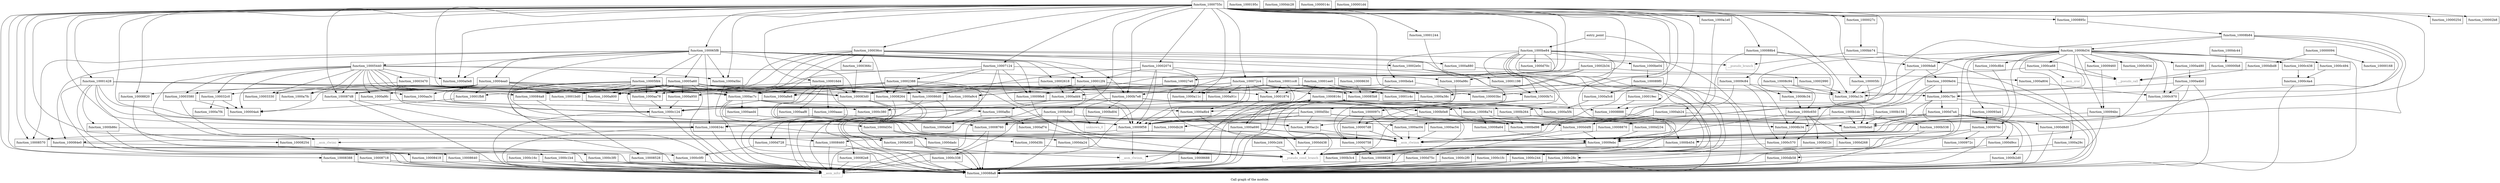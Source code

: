 digraph "Call graph of the module." {
  label="Call graph of the module.";
  node [shape=record];

  Node_function_10001874 [label="{function_10001874}"];
  Node_function_10000b7c [label="{function_10000b7c}"];
  Node_function_10001bd0 [label="{function_10001bd0}"];
  Node_function_10002074 [label="{function_10002074}"];
  Node_function_10001428 [label="{function_10001428}"];
  Node_function_10001c4c [label="{function_10001c4c}"];
  Node_function_10008570 [label="{function_10008570}"];
  Node_function_10001ee0 [label="{function_10001ee0}"];
  Node_function_100016d4 [label="{function_100016d4}"];
  Node_function_100027e0 [label="{function_100027e0}"];
  Node_function_10001244 [label="{function_10001244}"];
  Node_function_100019ec [label="{function_100019ec}"];
  Node_function_10002388 [label="{function_10002388}"];
  Node_function_10002618 [label="{function_10002618}"];
  Node_function_10001fb8 [label="{function_10001fb8}"];
  Node_function_10002990 [label="{function_10002990}"];
  Node_function_1000195c [label="{function_1000195c}"];
  Node_function_100012f4 [label="{function_100012f4}"];
  Node_function_10001cc8 [label="{function_10001cc8}"];
  Node_function_1000a4b0 [label="{function_1000a4b0}"];
  Node_function_1000a5bc [label="{function_1000a5bc}"];
  Node_function_1000a5c8 [label="{function_1000a5c8}"];
  Node_function_1000a5f4 [label="{function_1000a5f4}"];
  Node_function_1000a690 [label="{function_1000a690}"];
  Node_function_1000a7f4 [label="{function_1000a7f4}"];
  Node_function_1000a7fc [label="{function_1000a7fc}"];
  Node_function_1000a800 [label="{function_1000a800}"];
  Node_function_1000a804 [label="{function_1000a804}"];
  Node_function_1000a880 [label="{function_1000a880}"];
  Node_function_1000a8b4 [label="{function_1000a8b4}"];
  Node_function_1000a8e8 [label="{function_1000a8e8}"];
  Node_function_1000a91c [label="{function_1000a91c}"];
  Node_function_1000a950 [label="{function_1000a950}"];
  Node_function_1000a98c [label="{function_1000a98c}"];
  Node_function_1000a9c4 [label="{function_1000a9c4}"];
  Node_function_1000a9fc [label="{function_1000a9fc}"];
  Node_function_1000aa3c [label="{function_1000aa3c}"];
  Node_function_1000aa78 [label="{function_1000aa78}"];
  Node_function_1000aaac [label="{function_1000aaac}"];
  Node_function_1000aaf8 [label="{function_1000aaf8}"];
  Node_function_1000ab24 [label="{function_1000ab24}"];
  Node_function_1000ac2c [label="{function_1000ac2c}"];
  Node_function_1000ac54 [label="{function_1000ac54}"];
  Node_function_1000ac7c [label="{function_1000ac7c}"];
  Node_function_1000add4 [label="{function_1000add4}"];
  Node_function_1000aed4 [label="{function_1000aed4}"];
  Node_function_1000af74 [label="{function_1000af74}"];
  Node_function_1000afa0 [label="{function_1000afa0}"];
  Node_function_1000afbc [label="{function_1000afbc}"];
  Node_function_1000b0e8 [label="{function_1000b0e8}"];
  Node_function_1000b158 [label="{function_1000b158}"];
  Node_function_1000b1dc [label="{function_1000b1dc}"];
  Node_function_1000b264 [label="{function_1000b264}"];
  Node_function_1000b2d0 [label="{function_1000b2d0}"];
  Node_function_1000b3c4 [label="{function_1000b3c4}"];
  Node_function_1000b454 [label="{function_1000b454}"];
  Node_function_1000b538 [label="{function_1000b538}"];
  Node_function_1000b620 [label="{function_1000b620}"];
  Node_function_1000b7e8 [label="{function_1000b7e8}"];
  Node_function_1000b86c [label="{function_1000b86c}"];
  Node_function_1000b9a0 [label="{function_1000b9a0}"];
  Node_function_1000bb74 [label="{function_1000bb74}"];
  Node_function_1000bd04 [label="{function_1000bd04}"];
  Node_function_1000bd98 [label="{function_1000bd98}"];
  Node_function_1000bda0 [label="{function_1000bda0}"];
  Node_function_1000bda4 [label="{function_1000bda4}"];
  Node_function_1000be04 [label="{function_1000be04}"];
  Node_function_1000be84 [label="{function_1000be84}"];
  Node_function_1000c0f0 [label="{function_1000c0f0}"];
  Node_function_1000c124 [label="{function_1000c124}"];
  Node_function_1000c16c [label="{function_1000c16c}"];
  Node_function_1000c1b4 [label="{function_1000c1b4}"];
  Node_function_1000c1fc [label="{function_1000c1fc}"];
  Node_function_1000c244 [label="{function_1000c244}"];
  Node_function_1000c28c [label="{function_1000c28c}"];
  Node_function_1000c2d4 [label="{function_1000c2d4}"];
  Node_function_1000c2f0 [label="{function_1000c2f0}"];
  Node_function_1000c338 [label="{function_1000c338}"];
  Node_function_1000c380 [label="{function_1000c380}"];
  Node_function_1000c3f0 [label="{function_1000c3f0}"];
  Node_function_1000c438 [label="{function_1000c438}"];
  Node_function_1000c494 [label="{function_1000c494}"];
  Node_function_1000c4a4 [label="{function_1000c4a4}"];
  Node_function_1000c570 [label="{function_1000c570}"];
  Node_function_1000c650 [label="{function_1000c650}"];
  Node_function_1000c7bc [label="{function_1000c7bc}"];
  Node_function_1000c8b4 [label="{function_1000c8b4}"];
  Node_function_1000c934 [label="{function_1000c934}"];
  Node_function_1000c970 [label="{function_1000c970}"];
  Node_function_1000ca68 [label="{function_1000ca68}"];
  Node_function_1000d12c [label="{function_1000d12c}"];
  Node_function_1000d234 [label="{function_1000d234}"];
  Node_function_1000d268 [label="{function_1000d268}"];
  Node_function_1000d35c [label="{function_1000d35c}"];
  Node_function_1000d3fc [label="{function_1000d3fc}"];
  Node_function_1000d438 [label="{function_1000d438}"];
  Node_function_1000d4f8 [label="{function_1000d4f8}"];
  Node_function_1000d5bc [label="{function_1000d5bc}"];
  Node_function_1000d70c [label="{function_1000d70c}"];
  Node_function_1000d728 [label="{function_1000d728}"];
  Node_function_1000d75c [label="{function_1000d75c}"];
  Node_function_1000d7a4 [label="{function_1000d7a4}"];
  Node_function_1000d8d0 [label="{function_1000d8d0}"];
  Node_function_1000d9cc [label="{function_1000d9cc}"];
  Node_function_1000da24 [label="{function_1000da24}"];
  Node_function_1000dadc [label="{function_1000dadc}"];
  Node_function_1000db28 [label="{function_1000db28}"];
  Node_function_1000db58 [label="{function_1000db58}"];
  Node_function_1000dbd8 [label="{function_1000dbd8}"];
  Node_function_1000dc28 [label="{function_1000dc28}"];
  Node_function_1000dc44 [label="{function_1000dc44}"];
  Node___asm_rlwinm [color="gray50", fontcolor="gray50", label="{__asm_rlwinm}"];
  Node___asm_rlwinm_ [color="gray50", fontcolor="gray50", label="{__asm_rlwinm_}"];
  Node___asm_rlwimi [color="gray50", fontcolor="gray50", label="{__asm_rlwimi}"];
  Node___asm_mfcr [color="gray50", fontcolor="gray50", label="{__asm_mfcr}"];
  Node___asm_cror [color="gray50", fontcolor="gray50", label="{__asm_cror}"];
  Node_unknown_0 [color="gray50", fontcolor="gray50", label="{unknown_0}"];
  Node_function_10002b34 [label="{function_10002b34}"];
  Node_function_10002e0c [label="{function_10002e0c}"];
  Node_function_100032c0 [label="{function_100032c0}"];
  Node_function_10003330 [label="{function_10003330}"];
  Node_function_10003470 [label="{function_10003470}"];
  Node_function_10003580 [label="{function_10003580}"];
  Node_function_1000366c [label="{function_1000366c}"];
  Node_function_100036cc [label="{function_100036cc}"];
  Node_function_10004ea0 [label="{function_10004ea0}"];
  Node_function_10005440 [label="{function_10005440}"];
  Node_function_10005a60 [label="{function_10005a60}"];
  Node_function_10005fd4 [label="{function_10005fd4}"];
  Node_function_100065f8 [label="{function_100065f8}"];
  Node_function_10007124 [label="{function_10007124}"];
  Node_function_100072c4 [label="{function_100072c4}"];
  Node_function_1000755c [label="{function_1000755c}"];
  Node_function_1000816c [label="{function_1000816c}"];
  Node_function_10008254 [label="{function_10008254}"];
  Node_function_10008264 [label="{function_10008264}"];
  Node_function_100082e8 [label="{function_100082e8}"];
  Node_function_1000834c [label="{function_1000834c}"];
  Node_function_10008388 [label="{function_10008388}"];
  Node_function_100083d0 [label="{function_100083d0}"];
  Node_function_10008418 [label="{function_10008418}"];
  Node_function_10008460 [label="{function_10008460}"];
  Node_function_100084a8 [label="{function_100084a8}"];
  Node_function_100084e0 [label="{function_100084e0}"];
  Node_function_10008528 [label="{function_10008528}"];
  Node_function_1000ac04 [label="{function_1000ac04}"];
  Node_function_100085b8 [label="{function_100085b8}"];
  Node_function_10008630 [label="{function_10008630}"];
  Node_function_10008640 [label="{function_10008640}"];
  Node_function_10008688 [label="{function_10008688}"];
  Node_function_100086d0 [label="{function_100086d0}"];
  Node_function_10008718 [label="{function_10008718}"];
  Node_function_10008760 [label="{function_10008760}"];
  Node_function_100087d8 [label="{function_100087d8}"];
  Node_function_10008820 [label="{function_10008820}"];
  Node_function_10008828 [label="{function_10008828}"];
  Node_function_10008870 [label="{function_10008870}"];
  Node_function_10008888 [label="{function_10008888}"];
  Node_function_100088a8 [label="{function_100088a8}"];
  Node_function_100088b4 [label="{function_100088b4}"];
  Node_function_1000895c [label="{function_1000895c}"];
  Node_function_100089f0 [label="{function_100089f0}"];
  Node_function_10008a64 [label="{function_10008a64}"];
  Node_function_10008a74 [label="{function_10008a74}"];
  Node_function_10008b34 [label="{function_10008b34}"];
  Node_function_10008b84 [label="{function_10008b84}"];
  Node_function_10008c34 [label="{function_10008c34}"];
  Node_function_10008c94 [label="{function_10008c94}"];
  Node_function_10008d34 [label="{function_10008d34}"];
  Node_function_100093a4 [label="{function_100093a4}"];
  Node_function_10009460 [label="{function_10009460}"];
  Node_function_100094bc [label="{function_100094bc}"];
  Node_function_1000972c [label="{function_1000972c}"];
  Node_function_1000976c [label="{function_1000976c}"];
  Node_function_10009c84 [label="{function_10009c84}"];
  Node_function_10009da8 [label="{function_10009da8}"];
  Node_function_10009e04 [label="{function_10009e04}"];
  Node_function_10009ebc [label="{function_10009ebc}"];
  Node_function_10009f58 [label="{function_10009f58}"];
  Node_function_10009fe8 [label="{function_10009fe8}"];
  Node_function_1000a0e8 [label="{function_1000a0e8}"];
  Node_function_1000a11c [label="{function_1000a11c}"];
  Node_function_1000a13c [label="{function_1000a13c}"];
  Node_function_1000a1e0 [label="{function_1000a1e0}"];
  Node_function_1000a29c [label="{function_1000a29c}"];
  Node_function_1000a38c [label="{function_1000a38c}"];
  Node_function_1000a480 [label="{function_1000a480}"];
  Node___pseudo_call [color="gray50", fontcolor="gray50", label="{__pseudo_call}"];
  Node___pseudo_branch [color="gray50", fontcolor="gray50", label="{__pseudo_branch}"];
  Node___pseudo_cond_branch [color="gray50", fontcolor="gray50", label="{__pseudo_cond_branch}"];
  Node_function_10000094 [label="{function_10000094}"];
  Node_function_100000b8 [label="{function_100000b8}"];
  Node_function_1000014c [label="{function_1000014c}"];
  Node_function_10000168 [label="{function_10000168}"];
  Node_function_100001d4 [label="{function_100001d4}"];
  Node_entry_point [label="{entry_point}"];
  Node_function_10000254 [label="{function_10000254}"];
  Node_function_1000027c [label="{function_1000027c}"];
  Node_function_100002b8 [label="{function_100002b8}"];
  Node_function_100003bc [label="{function_100003bc}"];
  Node_function_100004a4 [label="{function_100004a4}"];
  Node_function_100005fc [label="{function_100005fc}"];
  Node_function_10000758 [label="{function_10000758}"];
  Node_function_100007d8 [label="{function_100007d8}"];
  Node_function_10001198 [label="{function_10001198}"];
  Node_function_1000097c [label="{function_1000097c}"];
  Node_function_10001874 -> Node_function_10008688;
  Node_function_10000b7c -> Node_function_10000758;
  Node_function_10000b7c -> Node_function_100007d8;
  Node_function_10000b7c -> Node_function_1000097c;
  Node_function_10001bd0 -> Node_function_1000a8b4;
  Node_function_10002074 -> Node_function_100012f4;
  Node_function_10002074 -> Node_function_1000a98c;
  Node_function_10002074 -> Node___asm_rlwinm;
  Node_function_10002074 -> Node___asm_mfcr;
  Node_function_10002074 -> Node_function_100086d0;
  Node_function_10002074 -> Node_function_10009f58;
  Node_function_10001428 -> Node_function_1000ac7c;
  Node_function_10001428 -> Node_function_1000b86c;
  Node_function_10001428 -> Node_function_10008254;
  Node_function_10001428 -> Node_function_1000834c;
  Node_function_10001428 -> Node_function_100083d0;
  Node_function_10001428 -> Node_function_10008418;
  Node_function_10001428 -> Node_function_100084a8;
  Node_function_10001428 -> Node_function_10008640;
  Node_function_10001428 -> Node_function_10009f58;
  Node_function_10001c4c -> Node_function_10008888;
  Node_function_10008570 -> Node___asm_mfcr;
  Node_function_10008570 -> Node_function_100088a8;
  Node_function_10001ee0 -> Node_function_10001874;
  Node_function_10001ee0 -> Node_function_10001c4c;
  Node_function_10001ee0 -> Node_function_100083d0;
  Node_function_10001ee0 -> Node_function_100085b8;
  Node_function_10001ee0 -> Node_function_10009f58;
  Node_function_10001ee0 -> Node_function_1000a38c;
  Node_function_100016d4 -> Node_function_1000aaac;
  Node_function_100016d4 -> Node_function_1000aaf8;
  Node_function_100016d4 -> Node___asm_rlwinm;
  Node_function_100016d4 -> Node_function_100083d0;
  Node_function_100016d4 -> Node_function_10008760;
  Node_function_100016d4 -> Node_function_10008820;
  Node_function_100016d4 -> Node_function_100088a8;
  Node_function_100027e0 -> Node_function_1000a9c4;
  Node_function_10001244 -> Node_function_10000b7c;
  Node_function_100019ec -> Node_function_100019ec;
  Node_function_100019ec -> Node_function_10008888;
  Node_function_10002388 -> Node_function_10001bd0;
  Node_function_10002388 -> Node_function_1000a800;
  Node_function_10002388 -> Node_function_1000a8e8;
  Node_function_10002388 -> Node_function_1000a950;
  Node_function_10002388 -> Node___asm_rlwinm;
  Node_function_10002388 -> Node_function_10008264;
  Node_function_10002388 -> Node_function_100086d0;
  Node_function_10002388 -> Node_function_100088a8;
  Node_function_10002618 -> Node_function_1000ac7c;
  Node_function_10002618 -> Node_function_1000add4;
  Node_function_10002618 -> Node_function_10008460;
  Node_function_10001fb8 -> Node_function_100004a4;
  Node_function_10002990 -> Node_function_1000a13c;
  Node_function_100012f4 -> Node_function_10000b7c;
  Node_function_100012f4 -> Node_function_1000a9c4;
  Node_function_100012f4 -> Node_function_1000ac7c;
  Node_function_100012f4 -> Node_function_1000add4;
  Node_function_100012f4 -> Node_function_10009f58;
  Node_function_100012f4 -> Node_function_1000a13c;
  Node_function_10001cc8 -> Node_function_10001874;
  Node_function_10001cc8 -> Node_function_10001c4c;
  Node_function_10001cc8 -> Node_function_100083d0;
  Node_function_10001cc8 -> Node_function_100085b8;
  Node_function_10001cc8 -> Node_function_10009f58;
  Node_function_10001cc8 -> Node_function_10009fe8;
  Node_function_10001cc8 -> Node_function_1000a11c;
  Node_function_10001cc8 -> Node_function_1000a13c;
  Node_function_10001cc8 -> Node_function_1000a38c;
  Node_function_1000a4b0 -> Node_function_1000c970;
  Node_function_1000a4b0 -> Node_function_100088a8;
  Node_function_1000a4b0 -> Node_function_10009ebc;
  Node_function_1000a4b0 -> Node_function_1000a13c;
  Node_function_1000a5bc -> Node_function_1000d35c;
  Node_function_1000a5c8 -> Node_function_1000a5f4;
  Node_function_1000a5f4 -> Node_function_1000d234;
  Node_function_1000a5f4 -> Node_function_1000816c;
  Node_function_1000a5f4 -> Node_function_10009f58;
  Node_function_1000a690 -> Node___asm_rlwinm;
  Node_function_1000a690 -> Node_function_1000816c;
  Node_function_1000a690 -> Node_function_100088a8;
  Node_function_1000a690 -> Node_function_10009ebc;
  Node_function_1000a804 -> Node_function_1000c970;
  Node_function_1000a880 -> Node_function_1000a804;
  Node_function_1000a8b4 -> Node_function_1000d438;
  Node_function_1000a8e8 -> Node_function_1000c124;
  Node_function_1000a91c -> Node_function_1000c124;
  Node_function_1000a950 -> Node_function_1000c124;
  Node_function_1000a98c -> Node_function_1000c124;
  Node_function_1000a9c4 -> Node_function_1000c124;
  Node_function_1000a9fc -> Node_function_1000c124;
  Node_function_1000aa3c -> Node_function_1000c124;
  Node_function_1000aa78 -> Node_function_1000c124;
  Node_function_1000aaac -> Node_function_1000ac2c;
  Node_function_1000aaac -> Node_function_100088a8;
  Node_function_1000aaf8 -> Node_function_10009f58;
  Node_function_1000ab24 -> Node_function_1000ac2c;
  Node_function_1000ab24 -> Node_function_1000d4f8;
  Node_function_1000ab24 -> Node_function_1000ac04;
  Node_function_1000ab24 -> Node_function_100088a8;
  Node_function_1000ac2c -> Node___asm_rlwinm;
  Node_function_1000ac54 -> Node___asm_rlwinm;
  Node_function_1000ac7c -> Node_function_1000aed4;
  Node_function_1000ac7c -> Node_function_1000afbc;
  Node_function_1000ac7c -> Node_function_1000bd98;
  Node_function_1000ac7c -> Node_function_1000c380;
  Node_function_1000ac7c -> Node___asm_rlwinm;
  Node_function_1000ac7c -> Node_function_100088a8;
  Node_function_1000add4 -> Node_function_1000afbc;
  Node_function_1000add4 -> Node_function_1000bd98;
  Node_function_1000add4 -> Node_function_1000c380;
  Node_function_1000aed4 -> Node___asm_rlwinm;
  Node_function_1000af74 -> Node___pseudo_cond_branch;
  Node_function_1000afbc -> Node_function_1000af74;
  Node_function_1000afbc -> Node_function_1000afa0;
  Node_function_1000b0e8 -> Node_function_1000b3c4;
  Node_function_1000b0e8 -> Node_function_1000bd98;
  Node_function_1000b0e8 -> Node_function_1000bda0;
  Node_function_1000b158 -> Node_function_1000b2d0;
  Node_function_1000b158 -> Node_function_1000bd98;
  Node_function_1000b158 -> Node_function_1000bda0;
  Node_function_1000b1dc -> Node_function_1000b538;
  Node_function_1000b1dc -> Node_function_1000bd98;
  Node_function_1000b1dc -> Node_function_1000bda0;
  Node_function_1000b264 -> Node_function_1000b454;
  Node_function_1000b264 -> Node_function_1000bd98;
  Node_function_1000b264 -> Node_function_1000bda0;
  Node_function_1000b2d0 -> Node_function_100088a8;
  Node_function_1000b454 -> Node_function_1000b3c4;
  Node_function_1000b538 -> Node_function_1000b454;
  Node_function_1000b538 -> Node_function_100088a8;
  Node_function_1000b620 -> Node___asm_rlwinm_;
  Node_function_1000b620 -> Node_function_100088a8;
  Node_function_1000b7e8 -> Node_function_1000bd04;
  Node_function_1000b7e8 -> Node_function_1000bd98;
  Node_function_1000b7e8 -> Node_function_1000bda0;
  Node_function_1000b7e8 -> Node_unknown_0;
  Node_function_1000b7e8 -> Node_function_1000834c;
  Node_function_1000b7e8 -> Node_function_10008a74;
  Node_function_1000b86c -> Node_function_1000c1b4;
  Node_function_1000b86c -> Node___asm_rlwinm;
  Node_function_1000b9a0 -> Node_function_1000ac2c;
  Node_function_1000b9a0 -> Node_function_1000c338;
  Node_function_1000b9a0 -> Node_function_1000d4f8;
  Node_function_1000b9a0 -> Node___asm_rlwinm;
  Node_function_1000b9a0 -> Node___asm_mfcr;
  Node_function_1000b9a0 -> Node_function_1000ac04;
  Node_function_1000b9a0 -> Node_function_10008760;
  Node_function_1000b9a0 -> Node_function_100088a8;
  Node_function_1000bb74 -> Node_function_100088a8;
  Node_function_1000bb74 -> Node___pseudo_branch;
  Node_function_1000bd04 -> Node_unknown_0;
  Node_function_1000bda4 -> Node_function_1000d5bc;
  Node_function_1000bda4 -> Node_function_10008264;
  Node_function_1000bda4 -> Node_function_100085b8;
  Node_function_1000be04 -> Node_function_100089f0;
  Node_function_1000be84 -> Node_function_1000b7e8;
  Node_function_1000be84 -> Node_function_1000bda4;
  Node_function_1000be84 -> Node_function_1000be04;
  Node_function_1000be84 -> Node_function_1000c1fc;
  Node_function_1000be84 -> Node_function_1000c244;
  Node_function_1000be84 -> Node_function_1000c28c;
  Node_function_1000be84 -> Node_function_1000c2f0;
  Node_function_1000be84 -> Node_function_1000d70c;
  Node_function_1000be84 -> Node_function_100088a8;
  Node_function_1000be84 -> Node_function_10009ebc;
  Node_function_1000be84 -> Node_function_10009f58;
  Node_function_1000be84 -> Node___pseudo_call;
  Node_function_1000c0f0 -> Node_function_100088a8;
  Node_function_1000c124 -> Node___asm_mfcr;
  Node_function_1000c124 -> Node_function_100088a8;
  Node_function_1000c16c -> Node___asm_mfcr;
  Node_function_1000c16c -> Node_function_100088a8;
  Node_function_1000c1b4 -> Node___asm_mfcr;
  Node_function_1000c1b4 -> Node_function_100088a8;
  Node_function_1000c1fc -> Node___asm_mfcr;
  Node_function_1000c1fc -> Node_function_100088a8;
  Node_function_1000c244 -> Node___asm_mfcr;
  Node_function_1000c244 -> Node_function_100088a8;
  Node_function_1000c28c -> Node___asm_mfcr;
  Node_function_1000c28c -> Node_function_100088a8;
  Node_function_1000c2d4 -> Node___pseudo_cond_branch;
  Node_function_1000c2f0 -> Node___asm_mfcr;
  Node_function_1000c2f0 -> Node_function_100088a8;
  Node_function_1000c338 -> Node___asm_mfcr;
  Node_function_1000c338 -> Node_function_100088a8;
  Node_function_1000c380 -> Node_function_1000d728;
  Node_function_1000c3f0 -> Node___asm_mfcr;
  Node_function_1000c3f0 -> Node_function_100088a8;
  Node_function_1000c438 -> Node_function_1000c4a4;
  Node_function_1000c494 -> Node_function_1000c4a4;
  Node_function_1000c4a4 -> Node_function_100088a8;
  Node_function_1000c570 -> Node_function_10008828;
  Node_function_1000c650 -> Node_function_1000c570;
  Node_function_1000c650 -> Node_function_1000d12c;
  Node_function_1000c650 -> Node_function_1000d268;
  Node_function_1000c650 -> Node_function_10008b34;
  Node_function_1000c650 -> Node_function_10009ebc;
  Node_function_1000c7bc -> Node_function_1000d7a4;
  Node_function_1000c7bc -> Node___asm_rlwinm;
  Node_function_1000c7bc -> Node___asm_mfcr;
  Node_function_1000c7bc -> Node_function_100088a8;
  Node_function_1000c8b4 -> Node___asm_rlwinm;
  Node_function_1000ca68 -> Node___asm_cror;
  Node_function_1000ca68 -> Node_function_10009f58;
  Node_function_1000ca68 -> Node___pseudo_call;
  Node_function_1000d12c -> Node___pseudo_cond_branch;
  Node_function_1000d234 -> Node_function_10009ebc;
  Node_function_1000d268 -> Node___pseudo_cond_branch;
  Node_function_1000d35c -> Node_function_1000d3fc;
  Node_function_1000d35c -> Node_function_1000da24;
  Node_function_1000d35c -> Node_function_1000dadc;
  Node_function_1000d3fc -> Node___pseudo_cond_branch;
  Node_function_1000d438 -> Node___pseudo_cond_branch;
  Node_function_1000d4f8 -> Node_function_1000d75c;
  Node_function_1000d4f8 -> Node_function_10009ebc;
  Node_function_1000d5bc -> Node_function_1000ac2c;
  Node_function_1000d5bc -> Node_function_1000bd98;
  Node_function_1000d5bc -> Node_function_1000d4f8;
  Node_function_1000d5bc -> Node_function_1000db28;
  Node_function_1000d5bc -> Node_function_1000834c;
  Node_function_1000d5bc -> Node_function_10008760;
  Node_function_1000d5bc -> Node_function_10009f58;
  Node_function_1000d5bc -> Node___pseudo_cond_branch;
  Node_function_1000d728 -> Node_function_1000c0f0;
  Node_function_1000d728 -> Node___pseudo_cond_branch;
  Node_function_1000d75c -> Node___asm_mfcr;
  Node_function_1000d75c -> Node_function_100088a8;
  Node_function_1000d7a4 -> Node_function_1000bd98;
  Node_function_1000d7a4 -> Node_function_1000bda0;
  Node_function_1000d7a4 -> Node_function_1000d8d0;
  Node_function_1000d7a4 -> Node_function_1000d9cc;
  Node_function_1000d7a4 -> Node_function_100088a8;
  Node_function_1000d7a4 -> Node_function_10008b34;
  Node_function_1000d8d0 -> Node_function_100088a8;
  Node_function_1000d9cc -> Node_function_1000db58;
  Node_function_1000da24 -> Node___pseudo_cond_branch;
  Node_function_1000db28 -> Node_function_10008570;
  Node_function_1000db28 -> Node_function_100084e0;
  Node_function_1000db58 -> Node___asm_mfcr;
  Node_function_1000db58 -> Node_function_100088a8;
  Node_function_1000dbd8 -> Node___pseudo_call;
  Node_function_1000dc44 -> Node_function_100000b8;
  Node_function_10002b34 -> Node_function_100027e0;
  Node_function_10002b34 -> Node_function_10002990;
  Node_function_10002b34 -> Node_function_1000a98c;
  Node_function_10002b34 -> Node_function_100086d0;
  Node_function_10002b34 -> Node_function_1000a38c;
  Node_function_10002e0c -> Node_function_1000a8b4;
  Node_function_10002e0c -> Node_function_1000b0e8;
  Node_function_10002e0c -> Node_function_10001198;
  Node_function_100032c0 -> Node_function_1000a7f4;
  Node_function_100032c0 -> Node_function_100004a4;
  Node_function_10003470 -> Node_function_1000a800;
  Node_function_10003470 -> Node_function_1000ac7c;
  Node_function_10003470 -> Node_function_1000add4;
  Node_function_10003470 -> Node_function_10003330;
  Node_function_10003580 -> Node___asm_rlwimi;
  Node_function_10003580 -> Node_function_100004a4;
  Node_function_1000366c -> Node_function_100083d0;
  Node_function_100036cc -> Node_function_1000a800;
  Node_function_100036cc -> Node_function_1000a8e8;
  Node_function_100036cc -> Node_function_1000aa78;
  Node_function_100036cc -> Node_function_1000ac7c;
  Node_function_100036cc -> Node_function_10002e0c;
  Node_function_100036cc -> Node_function_1000366c;
  Node_function_100036cc -> Node_function_10008264;
  Node_function_100036cc -> Node_function_100084a8;
  Node_function_100036cc -> Node_function_100088a8;
  Node_function_100036cc -> Node_function_10009f58;
  Node_function_100036cc -> Node___pseudo_branch;
  Node_function_10004ea0 -> Node_function_10001bd0;
  Node_function_10004ea0 -> Node_function_10001fb8;
  Node_function_10004ea0 -> Node_function_1000a7fc;
  Node_function_10004ea0 -> Node_function_1000a800;
  Node_function_10004ea0 -> Node_function_1000a9fc;
  Node_function_10004ea0 -> Node_function_1000aa3c;
  Node_function_10004ea0 -> Node_function_1000aa78;
  Node_function_10004ea0 -> Node_function_1000ac7c;
  Node_function_10004ea0 -> Node_function_1000b0e8;
  Node_function_10004ea0 -> Node_function_1000b264;
  Node_function_10004ea0 -> Node_function_100032c0;
  Node_function_10004ea0 -> Node_function_10003330;
  Node_function_10004ea0 -> Node_function_10003580;
  Node_function_10004ea0 -> Node_function_100087d8;
  Node_function_10004ea0 -> Node_function_10009f58;
  Node_function_10004ea0 -> Node_function_100003bc;
  Node_function_10004ea0 -> Node_function_100004a4;
  Node_function_10005440 -> Node_function_10001bd0;
  Node_function_10005440 -> Node_function_100012f4;
  Node_function_10005440 -> Node_function_1000a5bc;
  Node_function_10005440 -> Node_function_1000a7fc;
  Node_function_10005440 -> Node_function_1000a800;
  Node_function_10005440 -> Node_function_1000a9fc;
  Node_function_10005440 -> Node_function_1000aa3c;
  Node_function_10005440 -> Node_function_1000aa78;
  Node_function_10005440 -> Node___asm_rlwimi;
  Node_function_10005440 -> Node_function_100032c0;
  Node_function_10005440 -> Node_function_10003330;
  Node_function_10005440 -> Node_function_10003470;
  Node_function_10005440 -> Node_function_10003580;
  Node_function_10005440 -> Node_function_100087d8;
  Node_function_10005440 -> Node_function_1000a0e8;
  Node_function_10005440 -> Node_function_100004a4;
  Node_function_10005a60 -> Node_function_10001bd0;
  Node_function_10005a60 -> Node_function_10001fb8;
  Node_function_10005a60 -> Node_function_1000a800;
  Node_function_10005a60 -> Node_function_1000a8e8;
  Node_function_10005a60 -> Node_function_1000a950;
  Node_function_10005a60 -> Node_function_1000a9c4;
  Node_function_10005a60 -> Node_function_1000aa78;
  Node_function_10005a60 -> Node_function_1000ac7c;
  Node_function_10005a60 -> Node_function_10008264;
  Node_function_10005a60 -> Node_function_100083d0;
  Node_function_10005a60 -> Node_function_100084a8;
  Node_function_10005a60 -> Node_function_100086d0;
  Node_function_10005a60 -> Node_function_100087d8;
  Node_function_10005a60 -> Node_function_100088a8;
  Node_function_10005a60 -> Node_function_10009f58;
  Node_function_10005fd4 -> Node_function_10001bd0;
  Node_function_10005fd4 -> Node_function_1000a800;
  Node_function_10005fd4 -> Node_function_1000a8e8;
  Node_function_10005fd4 -> Node_function_1000a950;
  Node_function_10005fd4 -> Node_function_1000aa78;
  Node_function_10005fd4 -> Node_function_1000ac7c;
  Node_function_10005fd4 -> Node_function_10008264;
  Node_function_10005fd4 -> Node_function_100083d0;
  Node_function_10005fd4 -> Node_function_100084a8;
  Node_function_10005fd4 -> Node_function_100086d0;
  Node_function_10005fd4 -> Node_function_100087d8;
  Node_function_10005fd4 -> Node_function_100088a8;
  Node_function_10005fd4 -> Node_function_10009f58;
  Node_function_100065f8 -> Node_function_10008570;
  Node_function_100065f8 -> Node_function_10002618;
  Node_function_100065f8 -> Node_function_100012f4;
  Node_function_100065f8 -> Node_function_1000a5bc;
  Node_function_100065f8 -> Node_function_1000a880;
  Node_function_100065f8 -> Node_function_1000b620;
  Node_function_100065f8 -> Node_function_1000b7e8;
  Node_function_100065f8 -> Node_function_10004ea0;
  Node_function_100065f8 -> Node_function_10005440;
  Node_function_100065f8 -> Node_function_10005a60;
  Node_function_100065f8 -> Node_function_10005fd4;
  Node_function_100065f8 -> Node_function_1000834c;
  Node_function_100065f8 -> Node_function_100083d0;
  Node_function_100065f8 -> Node_function_100084e0;
  Node_function_100065f8 -> Node_function_10009fe8;
  Node_function_100065f8 -> Node_function_1000a0e8;
  Node_function_10007124 -> Node_function_10002388;
  Node_function_10007124 -> Node_function_1000aa78;
  Node_function_10007124 -> Node_function_1000b620;
  Node_function_10007124 -> Node_function_100083d0;
  Node_function_10007124 -> Node_function_10009f58;
  Node_function_10007124 -> Node_function_10009fe8;
  Node_function_10007124 -> Node_function_1000a11c;
  Node_function_100072c4 -> Node_function_10001874;
  Node_function_100072c4 -> Node_function_1000a800;
  Node_function_100072c4 -> Node_function_1000a8b4;
  Node_function_100072c4 -> Node_function_1000a8e8;
  Node_function_100072c4 -> Node_function_1000a91c;
  Node_function_100072c4 -> Node_function_1000aa78;
  Node_function_100072c4 -> Node_function_1000816c;
  Node_function_100072c4 -> Node_function_100083d0;
  Node_function_100072c4 -> Node_function_100085b8;
  Node_function_100072c4 -> Node_function_10009f58;
  Node_function_100072c4 -> Node_function_1000a11c;
  Node_function_100072c4 -> Node_function_1000a38c;
  Node_function_1000755c -> Node_function_10001874;
  Node_function_1000755c -> Node_function_10002074;
  Node_function_1000755c -> Node_function_10001428;
  Node_function_1000755c -> Node_function_10008570;
  Node_function_1000755c -> Node_function_100016d4;
  Node_function_1000755c -> Node_function_10001244;
  Node_function_1000755c -> Node_function_10002618;
  Node_function_1000755c -> Node_function_100012f4;
  Node_function_1000755c -> Node_function_1000a5bc;
  Node_function_1000755c -> Node_function_1000ab24;
  Node_function_1000755c -> Node_function_1000ac7c;
  Node_function_1000755c -> Node_function_1000add4;
  Node_function_1000755c -> Node_function_1000b264;
  Node_function_1000755c -> Node_function_1000b7e8;
  Node_function_1000755c -> Node_function_1000b9a0;
  Node_function_1000755c -> Node_function_100036cc;
  Node_function_1000755c -> Node_function_100065f8;
  Node_function_1000755c -> Node_function_10007124;
  Node_function_1000755c -> Node_function_100072c4;
  Node_function_1000755c -> Node_function_1000834c;
  Node_function_1000755c -> Node_function_10008388;
  Node_function_1000755c -> Node_function_10008460;
  Node_function_1000755c -> Node_function_100084e0;
  Node_function_1000755c -> Node_function_10008718;
  Node_function_1000755c -> Node_function_100087d8;
  Node_function_1000755c -> Node_function_10008820;
  Node_function_1000755c -> Node_function_10008888;
  Node_function_1000755c -> Node_function_100088b4;
  Node_function_1000755c -> Node_function_1000895c;
  Node_function_1000755c -> Node_function_10009f58;
  Node_function_1000755c -> Node_function_1000a0e8;
  Node_function_1000755c -> Node_function_1000a11c;
  Node_function_1000755c -> Node_function_1000a13c;
  Node_function_1000755c -> Node_function_1000a1e0;
  Node_function_1000755c -> Node_function_1000a38c;
  Node_function_1000755c -> Node_function_10000254;
  Node_function_1000755c -> Node_function_1000027c;
  Node_function_1000755c -> Node_function_100002b8;
  Node_function_1000755c -> Node_function_100003bc;
  Node_function_1000755c -> Node_function_100005fc;
  Node_function_1000816c -> Node_function_1000a5f4;
  Node_function_1000816c -> Node_function_1000a690;
  Node_function_1000816c -> Node___asm_mfcr;
  Node_function_1000816c -> Node_function_100088a8;
  Node_function_10008254 -> Node_function_1000c0f0;
  Node_function_10008254 -> Node___pseudo_cond_branch;
  Node_function_10008264 -> Node___asm_mfcr;
  Node_function_10008264 -> Node_function_100082e8;
  Node_function_10008264 -> Node_function_100088a8;
  Node_function_100082e8 -> Node___asm_mfcr;
  Node_function_100082e8 -> Node_function_100088a8;
  Node_function_1000834c -> Node___asm_mfcr;
  Node_function_1000834c -> Node_function_100088a8;
  Node_function_10008388 -> Node___asm_mfcr;
  Node_function_10008388 -> Node_function_100088a8;
  Node_function_100083d0 -> Node___asm_mfcr;
  Node_function_100083d0 -> Node_function_100088a8;
  Node_function_10008418 -> Node___asm_mfcr;
  Node_function_10008418 -> Node_function_100088a8;
  Node_function_10008460 -> Node___asm_mfcr;
  Node_function_10008460 -> Node_function_100088a8;
  Node_function_100084a8 -> Node_function_10008528;
  Node_function_100084e0 -> Node___asm_mfcr;
  Node_function_100084e0 -> Node_function_100088a8;
  Node_function_10008528 -> Node___asm_mfcr;
  Node_function_10008528 -> Node_function_100088a8;
  Node_function_1000ac04 -> Node___asm_rlwinm;
  Node_function_100085b8 -> Node___asm_mfcr;
  Node_function_100085b8 -> Node_function_100088a8;
  Node_function_10008630 -> Node_function_100085b8;
  Node_function_10008640 -> Node___asm_mfcr;
  Node_function_10008640 -> Node_function_100088a8;
  Node_function_10008688 -> Node___asm_mfcr;
  Node_function_10008688 -> Node_function_100088a8;
  Node_function_100086d0 -> Node___asm_mfcr;
  Node_function_100086d0 -> Node_function_100088a8;
  Node_function_10008718 -> Node___asm_mfcr;
  Node_function_10008718 -> Node_function_100088a8;
  Node_function_10008760 -> Node___asm_mfcr;
  Node_function_10008760 -> Node_function_100088a8;
  Node_function_100087d8 -> Node___asm_mfcr;
  Node_function_100087d8 -> Node_function_100088a8;
  Node_function_10008820 -> Node_function_1000c3f0;
  Node_function_10008828 -> Node___asm_mfcr;
  Node_function_10008828 -> Node_function_100088a8;
  Node_function_10008870 -> Node___asm_rlwinm;
  Node_function_10008888 -> Node___pseudo_cond_branch;
  Node_function_100088b4 -> Node_function_1000bd98;
  Node_function_100088b4 -> Node_function_1000bda0;
  Node_function_100088b4 -> Node_function_10009c84;
  Node_function_100088b4 -> Node_function_10009da8;
  Node_function_1000895c -> Node_function_10008b84;
  Node_function_100089f0 -> Node_function_1000a5c8;
  Node_function_100089f0 -> Node_function_100088a8;
  Node_function_10008a64 -> Node_function_10009ebc;
  Node_function_10008a74 -> Node_function_1000bd98;
  Node_function_10008a74 -> Node_function_10008a64;
  Node_function_10008a74 -> Node_function_10008b34;
  Node_function_10008b34 -> Node_function_1000c570;
  Node_function_10008b84 -> Node_function_1000bd98;
  Node_function_10008b84 -> Node_function_1000bda0;
  Node_function_10008b84 -> Node_function_1000c7bc;
  Node_function_10008b84 -> Node___asm_rlwinm;
  Node_function_10008b84 -> Node_function_10008d34;
  Node_function_10008c34 -> Node_function_1000c650;
  Node_function_10008c94 -> Node_function_1000c650;
  Node_function_10008c94 -> Node_function_10008c34;
  Node_function_10008c94 -> Node_function_1000a13c;
  Node_function_10008d34 -> Node_function_1000c438;
  Node_function_10008d34 -> Node_function_1000c494;
  Node_function_10008d34 -> Node_function_1000c650;
  Node_function_10008d34 -> Node_function_1000c8b4;
  Node_function_10008d34 -> Node_function_1000c934;
  Node_function_10008d34 -> Node_function_1000c970;
  Node_function_10008d34 -> Node_function_1000ca68;
  Node_function_10008d34 -> Node___asm_rlwinm;
  Node_function_10008d34 -> Node___asm_mfcr;
  Node_function_10008d34 -> Node_function_100088a8;
  Node_function_10008d34 -> Node_function_10008c34;
  Node_function_10008d34 -> Node_function_100093a4;
  Node_function_10008d34 -> Node_function_10009460;
  Node_function_10008d34 -> Node_function_100094bc;
  Node_function_10008d34 -> Node_function_1000976c;
  Node_function_10008d34 -> Node_function_10009da8;
  Node_function_10008d34 -> Node_function_1000a13c;
  Node_function_10008d34 -> Node_function_1000a29c;
  Node_function_10008d34 -> Node_function_1000a480;
  Node_function_100093a4 -> Node_function_1000976c;
  Node_function_100093a4 -> Node_function_10009f58;
  Node_function_10009460 -> Node_function_100094bc;
  Node_function_100094bc -> Node___asm_rlwinm;
  Node_function_100094bc -> Node___pseudo_cond_branch;
  Node_function_1000976c -> Node___asm_rlwinm;
  Node_function_1000976c -> Node___asm_mfcr;
  Node_function_1000976c -> Node_function_1000972c;
  Node_function_1000976c -> Node_function_10009ebc;
  Node_function_10009c84 -> Node_function_1000c570;
  Node_function_10009c84 -> Node_function_1000c7bc;
  Node_function_10009c84 -> Node___asm_rlwinm;
  Node_function_10009c84 -> Node_function_10008b34;
  Node_function_10009da8 -> Node_function_10009e04;
  Node_function_10009da8 -> Node_function_1000a13c;
  Node_function_10009e04 -> Node_function_1000c650;
  Node_function_10009e04 -> Node_function_1000c7bc;
  Node_function_10009e04 -> Node___asm_rlwinm;
  Node_function_10009e04 -> Node_function_100088a8;
  Node_function_10009ebc -> Node___asm_rlwinm_;
  Node_function_10009ebc -> Node___pseudo_cond_branch;
  Node_function_10009f58 -> Node___asm_rlwinm_;
  Node_function_10009f58 -> Node___asm_rlwimi;
  Node_function_10009f58 -> Node___pseudo_cond_branch;
  Node_function_10009fe8 -> Node___pseudo_cond_branch;
  Node_function_1000a1e0 -> Node___pseudo_cond_branch;
  Node_function_1000a29c -> Node___pseudo_cond_branch;
  Node_function_1000a38c -> Node___pseudo_cond_branch;
  Node_function_1000a480 -> Node_function_1000a4b0;
  Node_function_10000094 -> Node_function_1000dbd8;
  Node_function_10000094 -> Node_function_10000168;
  Node_function_100000b8 -> Node___pseudo_call;
  Node_entry_point -> Node_function_1000be84;
  Node_entry_point -> Node___asm_rlwinm;
  Node_function_1000027c -> Node_function_1000bb74;
  Node_function_100005fc -> Node_function_10008870;
  Node_function_100005fc -> Node_function_1000a13c;
  Node_function_10000758 -> Node_function_10008828;
  Node_function_100007d8 -> Node___asm_rlwinm;
  Node_function_100007d8 -> Node_function_10000758;
  Node_function_10001198 -> Node_function_10000b7c;
  Node_function_1000097c -> Node___asm_rlwinm;
  Node_function_1000097c -> Node_function_10000758;
  Node_function_1000097c -> Node_function_100007d8;
}
